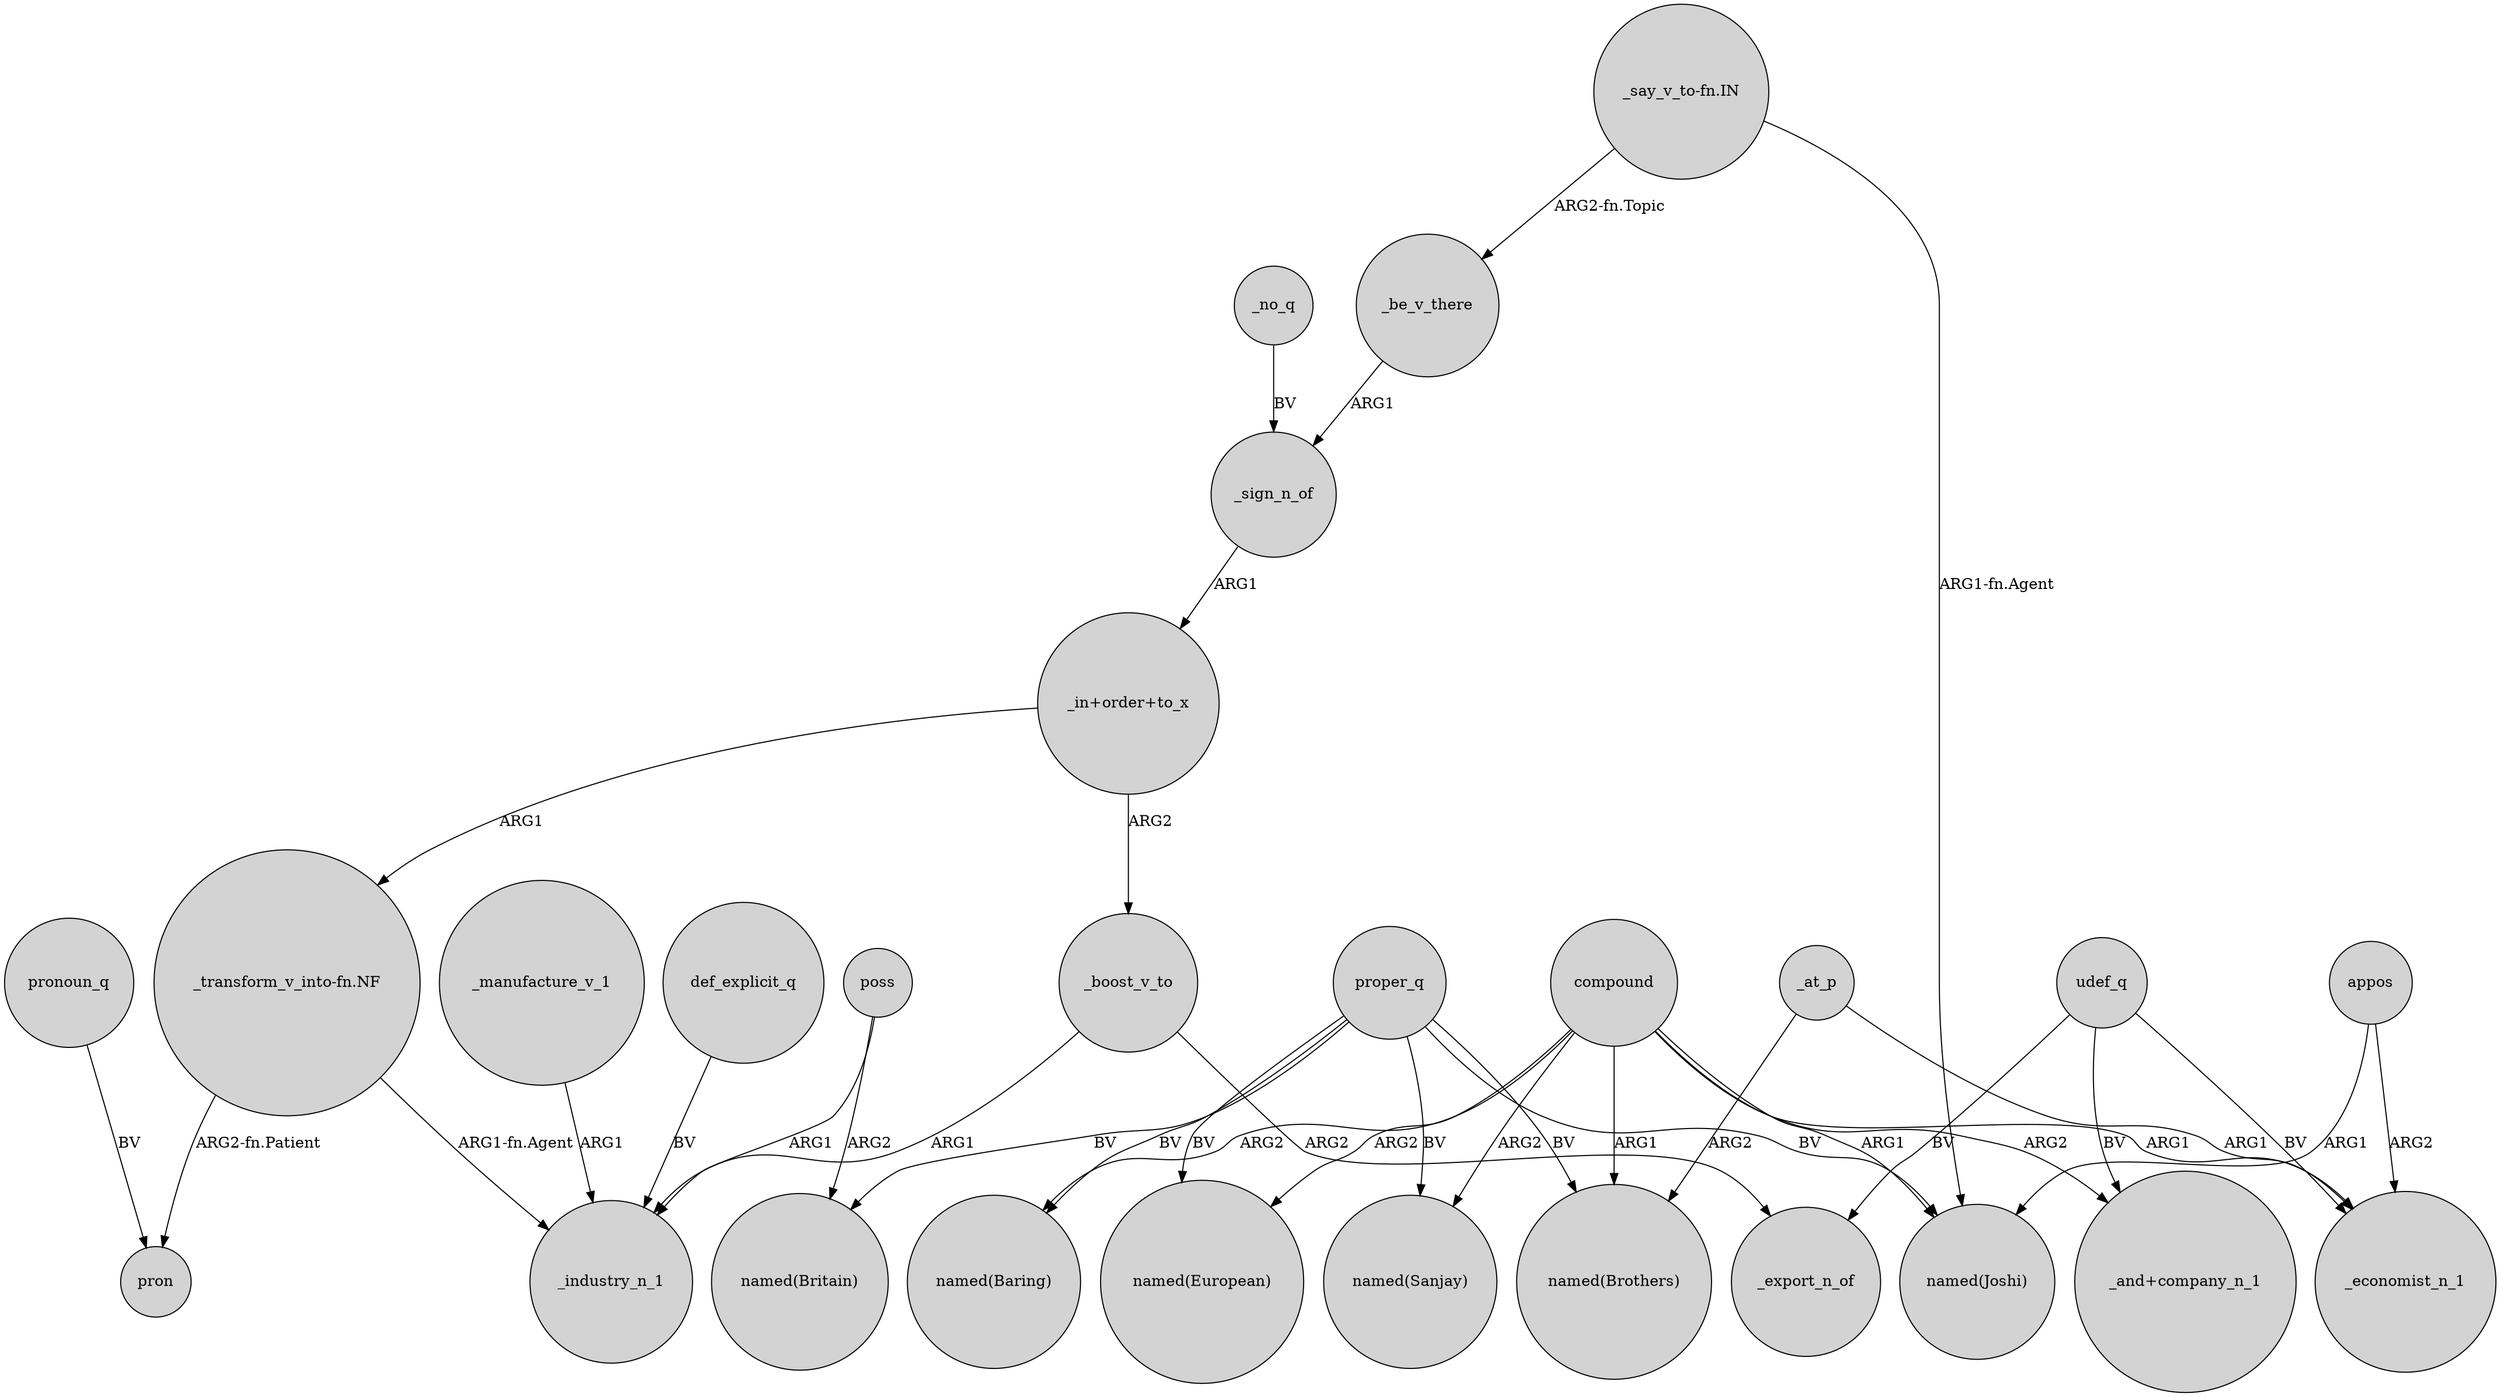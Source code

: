 digraph {
	node [shape=circle style=filled]
	_boost_v_to -> _industry_n_1 [label=ARG1]
	compound -> "named(Baring)" [label=ARG2]
	proper_q -> "named(Brothers)" [label=BV]
	_no_q -> _sign_n_of [label=BV]
	_boost_v_to -> _export_n_of [label=ARG2]
	appos -> _economist_n_1 [label=ARG2]
	compound -> "named(Joshi)" [label=ARG1]
	def_explicit_q -> _industry_n_1 [label=BV]
	udef_q -> _economist_n_1 [label=BV]
	compound -> "named(Brothers)" [label=ARG1]
	compound -> _economist_n_1 [label=ARG1]
	proper_q -> "named(Joshi)" [label=BV]
	appos -> "named(Joshi)" [label=ARG1]
	pronoun_q -> pron [label=BV]
	"_in+order+to_x" -> "_transform_v_into-fn.NF" [label=ARG1]
	"_say_v_to-fn.IN" -> "named(Joshi)" [label="ARG1-fn.Agent"]
	proper_q -> "named(Baring)" [label=BV]
	"_in+order+to_x" -> _boost_v_to [label=ARG2]
	compound -> "_and+company_n_1" [label=ARG2]
	"_transform_v_into-fn.NF" -> _industry_n_1 [label="ARG1-fn.Agent"]
	"_say_v_to-fn.IN" -> _be_v_there [label="ARG2-fn.Topic"]
	_at_p -> _economist_n_1 [label=ARG1]
	"_transform_v_into-fn.NF" -> pron [label="ARG2-fn.Patient"]
	udef_q -> _export_n_of [label=BV]
	_sign_n_of -> "_in+order+to_x" [label=ARG1]
	compound -> "named(Sanjay)" [label=ARG2]
	_be_v_there -> _sign_n_of [label=ARG1]
	_at_p -> "named(Brothers)" [label=ARG2]
	udef_q -> "_and+company_n_1" [label=BV]
	poss -> _industry_n_1 [label=ARG1]
	compound -> "named(European)" [label=ARG2]
	_manufacture_v_1 -> _industry_n_1 [label=ARG1]
	poss -> "named(Britain)" [label=ARG2]
	proper_q -> "named(Sanjay)" [label=BV]
	proper_q -> "named(European)" [label=BV]
	proper_q -> "named(Britain)" [label=BV]
}
